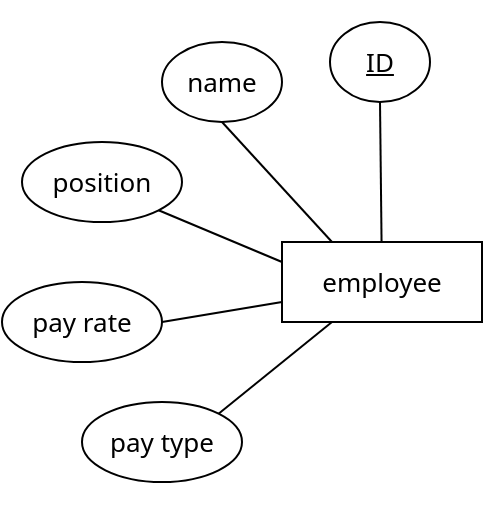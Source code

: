 <mxfile version="15.5.9" type="device"><diagram id="R2lEEEUBdFMjLlhIrx00" name="Page-1"><mxGraphModel dx="572" dy="730" grid="1" gridSize="10" guides="1" tooltips="1" connect="1" arrows="1" fold="1" page="1" pageScale="1" pageWidth="850" pageHeight="1100" math="0" shadow="0" extFonts="Permanent Marker^https://fonts.googleapis.com/css?family=Permanent+Marker"><root><mxCell id="0"/><mxCell id="1" parent="0"/><mxCell id="IRUJJ6n_BE1l0LHdHBHU-1" value="employee" style="whiteSpace=wrap;html=1;align=center;fontSize=13;fontFamily=Noto Sans;fontSource=https%3A%2F%2Ffonts.googleapis.com%2Fcss%3Ffamily%3DNoto%2BSans;" parent="1" vertex="1"><mxGeometry x="1130" y="180" width="100" height="40" as="geometry"/></mxCell><mxCell id="IRUJJ6n_BE1l0LHdHBHU-2" value="name" style="ellipse;whiteSpace=wrap;html=1;align=center;fontSize=13;fontFamily=Noto Sans;fontSource=https%3A%2F%2Ffonts.googleapis.com%2Fcss%3Ffamily%3DNoto%2BSans;" parent="1" vertex="1"><mxGeometry x="1070" y="80" width="60" height="40" as="geometry"/></mxCell><mxCell id="IRUJJ6n_BE1l0LHdHBHU-3" value="ID" style="ellipse;whiteSpace=wrap;html=1;align=center;fontStyle=4;fontSize=13;fontFamily=Noto Sans;fontSource=https%3A%2F%2Ffonts.googleapis.com%2Fcss%3Ffamily%3DNoto%2BSans;" parent="1" vertex="1"><mxGeometry x="1154" y="70" width="50" height="40" as="geometry"/></mxCell><mxCell id="IRUJJ6n_BE1l0LHdHBHU-4" value="" style="endArrow=none;html=1;rounded=0;exitX=0.5;exitY=1;exitDx=0;exitDy=0;fontSize=13;fontFamily=Noto Sans;fontSource=https%3A%2F%2Ffonts.googleapis.com%2Fcss%3Ffamily%3DNoto%2BSans;" parent="1" source="IRUJJ6n_BE1l0LHdHBHU-3" target="IRUJJ6n_BE1l0LHdHBHU-1" edge="1"><mxGeometry relative="1" as="geometry"><mxPoint x="1270" y="310" as="sourcePoint"/><mxPoint x="1430" y="310" as="targetPoint"/></mxGeometry></mxCell><mxCell id="IRUJJ6n_BE1l0LHdHBHU-5" value="" style="endArrow=none;html=1;rounded=0;exitX=0.5;exitY=1;exitDx=0;exitDy=0;entryX=0.25;entryY=0;entryDx=0;entryDy=0;fontSize=13;fontFamily=Noto Sans;fontSource=https%3A%2F%2Ffonts.googleapis.com%2Fcss%3Ffamily%3DNoto%2BSans;" parent="1" source="IRUJJ6n_BE1l0LHdHBHU-2" target="IRUJJ6n_BE1l0LHdHBHU-1" edge="1"><mxGeometry relative="1" as="geometry"><mxPoint x="1110" y="130" as="sourcePoint"/><mxPoint x="1113.889" y="200" as="targetPoint"/></mxGeometry></mxCell><mxCell id="IRUJJ6n_BE1l0LHdHBHU-6" value="position" style="ellipse;whiteSpace=wrap;html=1;align=center;fontSize=13;fontFamily=Noto Sans;fontSource=https%3A%2F%2Ffonts.googleapis.com%2Fcss%3Ffamily%3DNoto%2BSans;" parent="1" vertex="1"><mxGeometry x="1000" y="130" width="80" height="40" as="geometry"/></mxCell><mxCell id="IRUJJ6n_BE1l0LHdHBHU-7" value="" style="endArrow=none;html=1;rounded=0;exitX=1;exitY=1;exitDx=0;exitDy=0;entryX=0;entryY=0.25;entryDx=0;entryDy=0;fontSize=13;fontFamily=Noto Sans;fontSource=https%3A%2F%2Ffonts.googleapis.com%2Fcss%3Ffamily%3DNoto%2BSans;" parent="1" source="IRUJJ6n_BE1l0LHdHBHU-6" target="IRUJJ6n_BE1l0LHdHBHU-1" edge="1"><mxGeometry relative="1" as="geometry"><mxPoint x="1110" y="140" as="sourcePoint"/><mxPoint x="1165" y="190" as="targetPoint"/></mxGeometry></mxCell><mxCell id="IRUJJ6n_BE1l0LHdHBHU-8" value="pay rate" style="ellipse;whiteSpace=wrap;html=1;align=center;fontSize=13;fontFamily=Noto Sans;fontSource=https%3A%2F%2Ffonts.googleapis.com%2Fcss%3Ffamily%3DNoto%2BSans;" parent="1" vertex="1"><mxGeometry x="990" y="200" width="80" height="40" as="geometry"/></mxCell><mxCell id="IRUJJ6n_BE1l0LHdHBHU-9" value="" style="endArrow=none;html=1;rounded=0;exitX=1;exitY=0.5;exitDx=0;exitDy=0;entryX=0;entryY=0.75;entryDx=0;entryDy=0;fontSize=13;fontFamily=Noto Sans;fontSource=https%3A%2F%2Ffonts.googleapis.com%2Fcss%3Ffamily%3DNoto%2BSans;" parent="1" source="IRUJJ6n_BE1l0LHdHBHU-8" target="IRUJJ6n_BE1l0LHdHBHU-1" edge="1"><mxGeometry relative="1" as="geometry"><mxPoint x="1078.284" y="174.142" as="sourcePoint"/><mxPoint x="1140" y="200" as="targetPoint"/></mxGeometry></mxCell><mxCell id="IRUJJ6n_BE1l0LHdHBHU-10" value="pay type" style="ellipse;whiteSpace=wrap;html=1;align=center;fontSize=13;fontFamily=Noto Sans;fontSource=https%3A%2F%2Ffonts.googleapis.com%2Fcss%3Ffamily%3DNoto%2BSans;" parent="1" vertex="1"><mxGeometry x="1030" y="260" width="80" height="40" as="geometry"/></mxCell><mxCell id="IRUJJ6n_BE1l0LHdHBHU-11" value="" style="endArrow=none;html=1;rounded=0;entryX=0.25;entryY=1;entryDx=0;entryDy=0;exitX=1;exitY=0;exitDx=0;exitDy=0;fontSize=13;fontFamily=Noto Sans;fontSource=https%3A%2F%2Ffonts.googleapis.com%2Fcss%3Ffamily%3DNoto%2BSans;" parent="1" source="IRUJJ6n_BE1l0LHdHBHU-10" target="IRUJJ6n_BE1l0LHdHBHU-1" edge="1"><mxGeometry relative="1" as="geometry"><mxPoint x="1090" y="270" as="sourcePoint"/><mxPoint x="1140" y="220" as="targetPoint"/></mxGeometry></mxCell><mxCell id="IRUJJ6n_BE1l0LHdHBHU-30" value="" style="rounded=0;whiteSpace=wrap;html=1;fontFamily=Noto Sans;fontSource=https%3A%2F%2Ffonts.googleapis.com%2Fcss%3Ffamily%3DNoto%2BSans;strokeColor=none;fillColor=none;" parent="1" vertex="1"><mxGeometry x="1164" y="59" width="30" height="20" as="geometry"/></mxCell><mxCell id="IRUJJ6n_BE1l0LHdHBHU-31" value="" style="rounded=0;whiteSpace=wrap;html=1;fontFamily=Noto Sans;fontSource=https%3A%2F%2Ffonts.googleapis.com%2Fcss%3Ffamily%3DNoto%2BSans;strokeColor=none;fillColor=none;" parent="1" vertex="1"><mxGeometry x="1055" y="292" width="30" height="20" as="geometry"/></mxCell></root></mxGraphModel></diagram></mxfile>